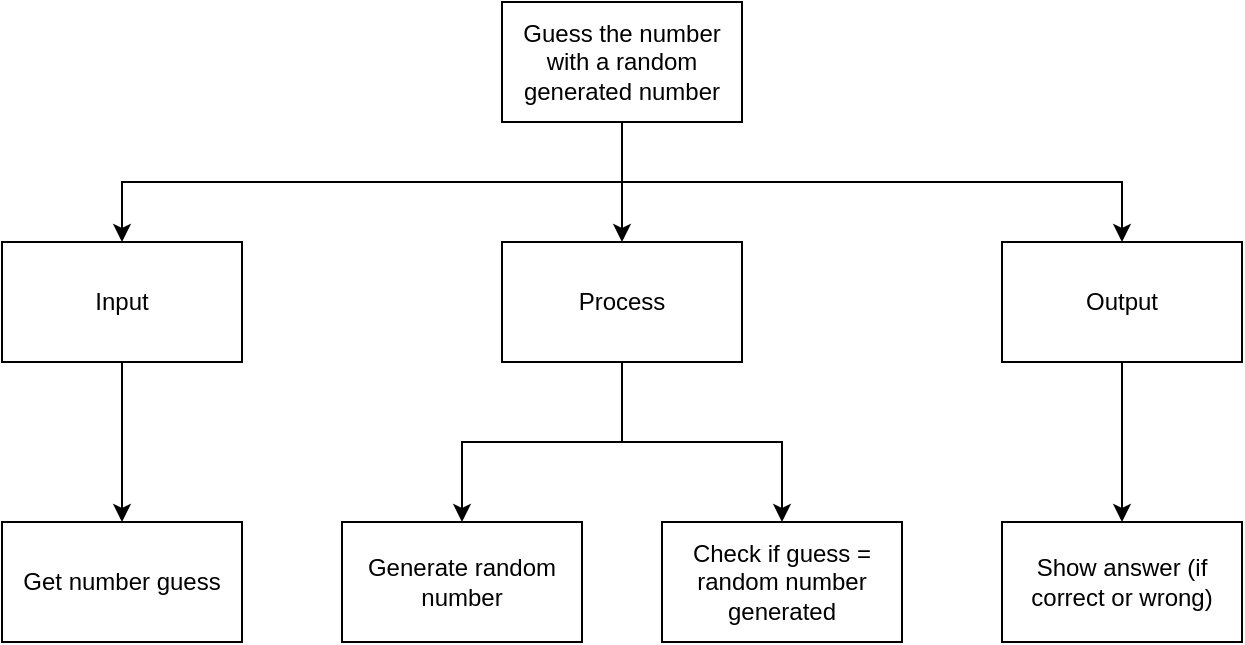 <mxfile>
    <diagram id="UmRFWEnjUuVwL3ynN_Or" name="Page-1">
        <mxGraphModel dx="755" dy="529" grid="1" gridSize="10" guides="1" tooltips="1" connect="1" arrows="1" fold="1" page="1" pageScale="1" pageWidth="827" pageHeight="1169" math="0" shadow="0">
            <root>
                <mxCell id="0"/>
                <mxCell id="1" parent="0"/>
                <mxCell id="25" value="" style="edgeStyle=orthogonalEdgeStyle;html=1;" parent="1" source="26" target="35" edge="1">
                    <mxGeometry relative="1" as="geometry"/>
                </mxCell>
                <mxCell id="26" value="Input" style="rounded=1;whiteSpace=wrap;html=1;" parent="1" vertex="1">
                    <mxGeometry x="520" y="260" width="120" height="60" as="geometry"/>
                </mxCell>
                <mxCell id="27" style="edgeStyle=none;html=1;" parent="1" source="30" target="33" edge="1">
                    <mxGeometry relative="1" as="geometry"/>
                </mxCell>
                <mxCell id="28" style="edgeStyle=orthogonalEdgeStyle;html=1;entryX=0.5;entryY=0;entryDx=0;entryDy=0;rounded=0;" parent="1" source="30" target="26" edge="1">
                    <mxGeometry relative="1" as="geometry">
                        <Array as="points">
                            <mxPoint x="830" y="230"/>
                            <mxPoint x="580" y="230"/>
                        </Array>
                    </mxGeometry>
                </mxCell>
                <mxCell id="29" style="edgeStyle=orthogonalEdgeStyle;html=1;rounded=0;" parent="1" source="30" target="32" edge="1">
                    <mxGeometry relative="1" as="geometry">
                        <Array as="points">
                            <mxPoint x="830" y="230"/>
                            <mxPoint x="1080" y="230"/>
                        </Array>
                    </mxGeometry>
                </mxCell>
                <mxCell id="30" value="Area and Perimeter" style="rounded=1;whiteSpace=wrap;html=1;" parent="1" vertex="1">
                    <mxGeometry x="770" y="140" width="120" height="60" as="geometry"/>
                </mxCell>
                <mxCell id="31" value="" style="edgeStyle=orthogonalEdgeStyle;html=1;" parent="1" source="32" target="34" edge="1">
                    <mxGeometry relative="1" as="geometry"/>
                </mxCell>
                <mxCell id="32" value="Output" style="rounded=1;whiteSpace=wrap;html=1;" parent="1" vertex="1">
                    <mxGeometry x="1020" y="260" width="120" height="60" as="geometry"/>
                </mxCell>
                <mxCell id="33" value="Process" style="rounded=1;whiteSpace=wrap;html=1;" parent="1" vertex="1">
                    <mxGeometry x="770" y="260" width="120" height="60" as="geometry"/>
                </mxCell>
                <mxCell id="34" value="" style="rounded=1;whiteSpace=wrap;html=1;" parent="1" vertex="1">
                    <mxGeometry x="1020" y="400" width="120" height="60" as="geometry"/>
                </mxCell>
                <mxCell id="35" value="" style="rounded=1;whiteSpace=wrap;html=1;" parent="1" vertex="1">
                    <mxGeometry x="520" y="400" width="120" height="60" as="geometry"/>
                </mxCell>
                <mxCell id="36" value="Get number guess" style="rounded=0;whiteSpace=wrap;html=1;" parent="1" vertex="1">
                    <mxGeometry x="520" y="400" width="120" height="60" as="geometry"/>
                </mxCell>
                <mxCell id="37" value="Show answer (if correct or wrong)" style="rounded=0;whiteSpace=wrap;html=1;" parent="1" vertex="1">
                    <mxGeometry x="1020" y="400" width="120" height="60" as="geometry"/>
                </mxCell>
                <mxCell id="38" value="Input" style="rounded=0;whiteSpace=wrap;html=1;" parent="1" vertex="1">
                    <mxGeometry x="520" y="260" width="120" height="60" as="geometry"/>
                </mxCell>
                <mxCell id="45" style="edgeStyle=orthogonalEdgeStyle;html=1;entryX=0.5;entryY=0;entryDx=0;entryDy=0;rounded=0;" edge="1" parent="1" source="40" target="43">
                    <mxGeometry relative="1" as="geometry"/>
                </mxCell>
                <mxCell id="46" style="edgeStyle=orthogonalEdgeStyle;rounded=0;html=1;entryX=0.5;entryY=0;entryDx=0;entryDy=0;" edge="1" parent="1" source="40" target="44">
                    <mxGeometry relative="1" as="geometry"/>
                </mxCell>
                <mxCell id="40" value="Process" style="rounded=0;whiteSpace=wrap;html=1;" parent="1" vertex="1">
                    <mxGeometry x="770" y="260" width="120" height="60" as="geometry"/>
                </mxCell>
                <mxCell id="41" value="Output" style="rounded=0;whiteSpace=wrap;html=1;" parent="1" vertex="1">
                    <mxGeometry x="1020" y="260" width="120" height="60" as="geometry"/>
                </mxCell>
                <mxCell id="42" value="Guess the number with a random generated number" style="rounded=0;whiteSpace=wrap;html=1;" parent="1" vertex="1">
                    <mxGeometry x="770" y="140" width="120" height="60" as="geometry"/>
                </mxCell>
                <mxCell id="43" value="Generate random number" style="rounded=0;whiteSpace=wrap;html=1;" parent="1" vertex="1">
                    <mxGeometry x="690" y="400" width="120" height="60" as="geometry"/>
                </mxCell>
                <mxCell id="44" value="Check if guess = random number generated" style="rounded=0;whiteSpace=wrap;html=1;" vertex="1" parent="1">
                    <mxGeometry x="850" y="400" width="120" height="60" as="geometry"/>
                </mxCell>
            </root>
        </mxGraphModel>
    </diagram>
</mxfile>